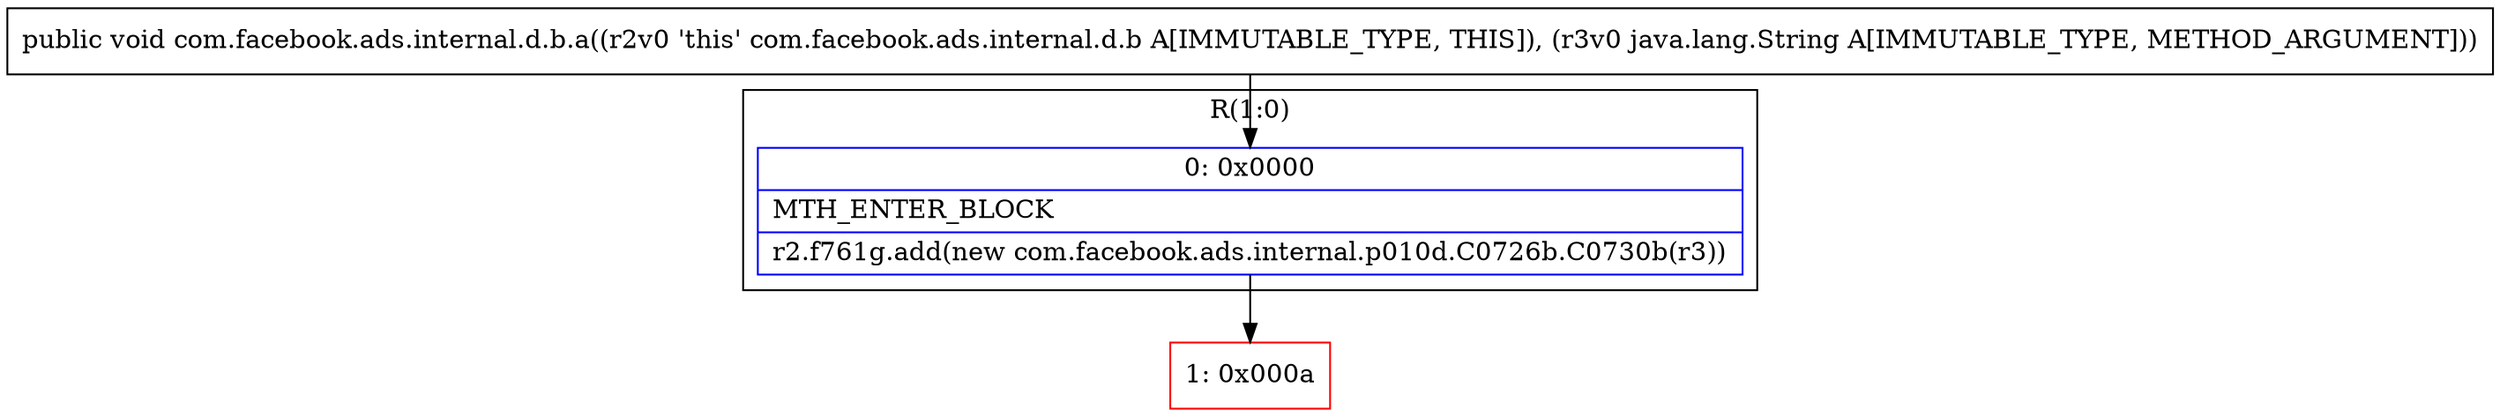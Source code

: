 digraph "CFG forcom.facebook.ads.internal.d.b.a(Ljava\/lang\/String;)V" {
subgraph cluster_Region_139864030 {
label = "R(1:0)";
node [shape=record,color=blue];
Node_0 [shape=record,label="{0\:\ 0x0000|MTH_ENTER_BLOCK\l|r2.f761g.add(new com.facebook.ads.internal.p010d.C0726b.C0730b(r3))\l}"];
}
Node_1 [shape=record,color=red,label="{1\:\ 0x000a}"];
MethodNode[shape=record,label="{public void com.facebook.ads.internal.d.b.a((r2v0 'this' com.facebook.ads.internal.d.b A[IMMUTABLE_TYPE, THIS]), (r3v0 java.lang.String A[IMMUTABLE_TYPE, METHOD_ARGUMENT])) }"];
MethodNode -> Node_0;
Node_0 -> Node_1;
}

